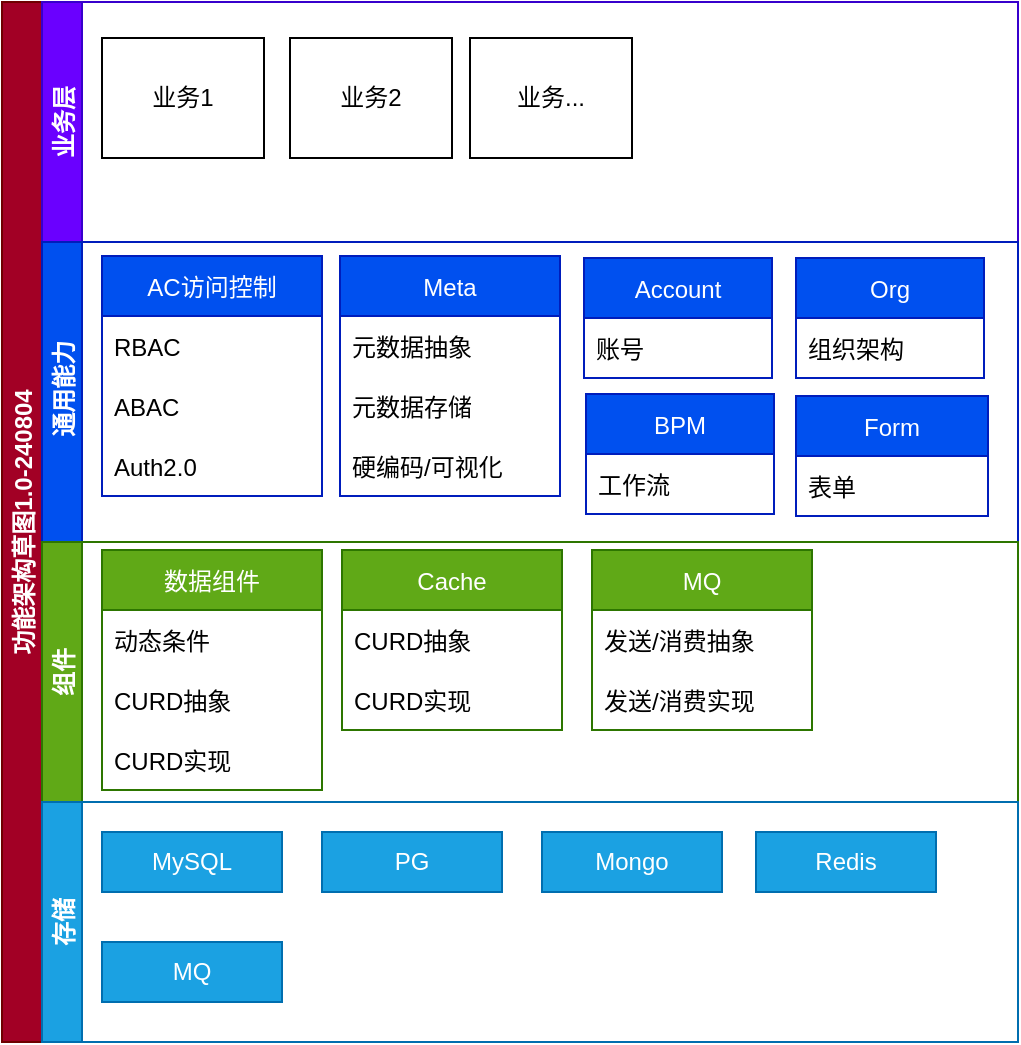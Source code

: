 <mxfile version="16.1.2" type="device"><diagram id="prtHgNgQTEPvFCAcTncT" name="Page-1"><mxGraphModel dx="1426" dy="860" grid="0" gridSize="10" guides="1" tooltips="1" connect="1" arrows="1" fold="1" page="1" pageScale="1" pageWidth="827" pageHeight="1169" math="0" shadow="0"><root><mxCell id="0"/><mxCell id="1" parent="0"/><mxCell id="FcdNpa9OCXI7DAlxxs9T-1" value="功能架构草图1.0-240804" style="swimlane;childLayout=stackLayout;resizeParent=1;resizeParentMax=0;horizontal=0;startSize=20;horizontalStack=0;fillColor=#a20025;strokeColor=#6F0000;fontColor=#ffffff;" vertex="1" parent="1"><mxGeometry x="144" y="212" width="508" height="520" as="geometry"/></mxCell><mxCell id="FcdNpa9OCXI7DAlxxs9T-2" value="业务层" style="swimlane;startSize=20;horizontal=0;fillColor=#6a00ff;fontColor=#ffffff;strokeColor=#3700CC;" vertex="1" parent="FcdNpa9OCXI7DAlxxs9T-1"><mxGeometry x="20" width="488" height="120" as="geometry"/></mxCell><mxCell id="FcdNpa9OCXI7DAlxxs9T-65" value="业务1" style="rounded=0;whiteSpace=wrap;html=1;" vertex="1" parent="FcdNpa9OCXI7DAlxxs9T-2"><mxGeometry x="30" y="18" width="81" height="60" as="geometry"/></mxCell><mxCell id="FcdNpa9OCXI7DAlxxs9T-66" value="业务2" style="rounded=0;whiteSpace=wrap;html=1;" vertex="1" parent="FcdNpa9OCXI7DAlxxs9T-2"><mxGeometry x="124" y="18" width="81" height="60" as="geometry"/></mxCell><mxCell id="FcdNpa9OCXI7DAlxxs9T-67" value="业务..." style="rounded=0;whiteSpace=wrap;html=1;" vertex="1" parent="FcdNpa9OCXI7DAlxxs9T-2"><mxGeometry x="214" y="18" width="81" height="60" as="geometry"/></mxCell><mxCell id="FcdNpa9OCXI7DAlxxs9T-6" value=" 通用能力" style="swimlane;startSize=20;horizontal=0;fillColor=#0050ef;fontColor=#ffffff;strokeColor=#001DBC;" vertex="1" parent="FcdNpa9OCXI7DAlxxs9T-1"><mxGeometry x="20" y="120" width="488" height="150" as="geometry"/></mxCell><mxCell id="FcdNpa9OCXI7DAlxxs9T-47" value="AC访问控制" style="swimlane;fontStyle=0;childLayout=stackLayout;horizontal=1;startSize=30;horizontalStack=0;resizeParent=1;resizeParentMax=0;resizeLast=0;collapsible=1;marginBottom=0;fillColor=#0050ef;fontColor=#ffffff;strokeColor=#001DBC;" vertex="1" parent="FcdNpa9OCXI7DAlxxs9T-6"><mxGeometry x="30" y="7" width="110" height="120" as="geometry"><mxRectangle x="30" y="4" width="75" height="30" as="alternateBounds"/></mxGeometry></mxCell><mxCell id="FcdNpa9OCXI7DAlxxs9T-48" value="RBAC" style="text;strokeColor=none;fillColor=none;align=left;verticalAlign=middle;spacingLeft=4;spacingRight=4;overflow=hidden;points=[[0,0.5],[1,0.5]];portConstraint=eastwest;rotatable=0;" vertex="1" parent="FcdNpa9OCXI7DAlxxs9T-47"><mxGeometry y="30" width="110" height="30" as="geometry"/></mxCell><mxCell id="FcdNpa9OCXI7DAlxxs9T-49" value="ABAC" style="text;strokeColor=none;fillColor=none;align=left;verticalAlign=middle;spacingLeft=4;spacingRight=4;overflow=hidden;points=[[0,0.5],[1,0.5]];portConstraint=eastwest;rotatable=0;" vertex="1" parent="FcdNpa9OCXI7DAlxxs9T-47"><mxGeometry y="60" width="110" height="30" as="geometry"/></mxCell><mxCell id="FcdNpa9OCXI7DAlxxs9T-50" value="Auth2.0" style="text;strokeColor=none;fillColor=none;align=left;verticalAlign=middle;spacingLeft=4;spacingRight=4;overflow=hidden;points=[[0,0.5],[1,0.5]];portConstraint=eastwest;rotatable=0;" vertex="1" parent="FcdNpa9OCXI7DAlxxs9T-47"><mxGeometry y="90" width="110" height="30" as="geometry"/></mxCell><mxCell id="FcdNpa9OCXI7DAlxxs9T-51" value="Meta" style="swimlane;fontStyle=0;childLayout=stackLayout;horizontal=1;startSize=30;horizontalStack=0;resizeParent=1;resizeParentMax=0;resizeLast=0;collapsible=1;marginBottom=0;fillColor=#0050ef;fontColor=#ffffff;strokeColor=#001DBC;" vertex="1" parent="FcdNpa9OCXI7DAlxxs9T-6"><mxGeometry x="149" y="7" width="110" height="120" as="geometry"><mxRectangle x="30" y="4" width="75" height="30" as="alternateBounds"/></mxGeometry></mxCell><mxCell id="FcdNpa9OCXI7DAlxxs9T-52" value="元数据抽象" style="text;strokeColor=none;fillColor=none;align=left;verticalAlign=middle;spacingLeft=4;spacingRight=4;overflow=hidden;points=[[0,0.5],[1,0.5]];portConstraint=eastwest;rotatable=0;" vertex="1" parent="FcdNpa9OCXI7DAlxxs9T-51"><mxGeometry y="30" width="110" height="30" as="geometry"/></mxCell><mxCell id="FcdNpa9OCXI7DAlxxs9T-53" value="元数据存储" style="text;strokeColor=none;fillColor=none;align=left;verticalAlign=middle;spacingLeft=4;spacingRight=4;overflow=hidden;points=[[0,0.5],[1,0.5]];portConstraint=eastwest;rotatable=0;" vertex="1" parent="FcdNpa9OCXI7DAlxxs9T-51"><mxGeometry y="60" width="110" height="30" as="geometry"/></mxCell><mxCell id="FcdNpa9OCXI7DAlxxs9T-54" value="硬编码/可视化" style="text;strokeColor=none;fillColor=none;align=left;verticalAlign=middle;spacingLeft=4;spacingRight=4;overflow=hidden;points=[[0,0.5],[1,0.5]];portConstraint=eastwest;rotatable=0;" vertex="1" parent="FcdNpa9OCXI7DAlxxs9T-51"><mxGeometry y="90" width="110" height="30" as="geometry"/></mxCell><mxCell id="FcdNpa9OCXI7DAlxxs9T-59" value="Form" style="swimlane;fontStyle=0;childLayout=stackLayout;horizontal=1;startSize=30;horizontalStack=0;resizeParent=1;resizeParentMax=0;resizeLast=0;collapsible=1;marginBottom=0;fillColor=#0050ef;fontColor=#ffffff;strokeColor=#001DBC;" vertex="1" parent="FcdNpa9OCXI7DAlxxs9T-6"><mxGeometry x="377" y="77" width="96" height="60" as="geometry"><mxRectangle x="30" y="4" width="75" height="30" as="alternateBounds"/></mxGeometry></mxCell><mxCell id="FcdNpa9OCXI7DAlxxs9T-60" value="表单" style="text;strokeColor=none;fillColor=none;align=left;verticalAlign=middle;spacingLeft=4;spacingRight=4;overflow=hidden;points=[[0,0.5],[1,0.5]];portConstraint=eastwest;rotatable=0;" vertex="1" parent="FcdNpa9OCXI7DAlxxs9T-59"><mxGeometry y="30" width="96" height="30" as="geometry"/></mxCell><mxCell id="FcdNpa9OCXI7DAlxxs9T-55" value="BPM" style="swimlane;fontStyle=0;childLayout=stackLayout;horizontal=1;startSize=30;horizontalStack=0;resizeParent=1;resizeParentMax=0;resizeLast=0;collapsible=1;marginBottom=0;fillColor=#0050ef;fontColor=#ffffff;strokeColor=#001DBC;" vertex="1" parent="FcdNpa9OCXI7DAlxxs9T-6"><mxGeometry x="272" y="76" width="94" height="60" as="geometry"><mxRectangle x="30" y="4" width="75" height="30" as="alternateBounds"/></mxGeometry></mxCell><mxCell id="FcdNpa9OCXI7DAlxxs9T-56" value="工作流" style="text;strokeColor=none;fillColor=none;align=left;verticalAlign=middle;spacingLeft=4;spacingRight=4;overflow=hidden;points=[[0,0.5],[1,0.5]];portConstraint=eastwest;rotatable=0;" vertex="1" parent="FcdNpa9OCXI7DAlxxs9T-55"><mxGeometry y="30" width="94" height="30" as="geometry"/></mxCell><mxCell id="FcdNpa9OCXI7DAlxxs9T-61" value="Account" style="swimlane;fontStyle=0;childLayout=stackLayout;horizontal=1;startSize=30;horizontalStack=0;resizeParent=1;resizeParentMax=0;resizeLast=0;collapsible=1;marginBottom=0;fillColor=#0050ef;fontColor=#ffffff;strokeColor=#001DBC;" vertex="1" parent="FcdNpa9OCXI7DAlxxs9T-6"><mxGeometry x="271" y="8" width="94" height="60" as="geometry"><mxRectangle x="30" y="4" width="75" height="30" as="alternateBounds"/></mxGeometry></mxCell><mxCell id="FcdNpa9OCXI7DAlxxs9T-62" value="账号" style="text;strokeColor=none;fillColor=none;align=left;verticalAlign=middle;spacingLeft=4;spacingRight=4;overflow=hidden;points=[[0,0.5],[1,0.5]];portConstraint=eastwest;rotatable=0;" vertex="1" parent="FcdNpa9OCXI7DAlxxs9T-61"><mxGeometry y="30" width="94" height="30" as="geometry"/></mxCell><mxCell id="FcdNpa9OCXI7DAlxxs9T-3" value="组件" style="swimlane;startSize=20;horizontal=0;fillColor=#60a917;strokeColor=#2D7600;fontColor=#ffffff;" vertex="1" parent="FcdNpa9OCXI7DAlxxs9T-1"><mxGeometry x="20" y="270" width="488" height="130" as="geometry"/></mxCell><mxCell id="FcdNpa9OCXI7DAlxxs9T-18" value="数据组件" style="swimlane;fontStyle=0;childLayout=stackLayout;horizontal=1;startSize=30;horizontalStack=0;resizeParent=1;resizeParentMax=0;resizeLast=0;collapsible=1;marginBottom=0;fillColor=#60a917;strokeColor=#2D7600;fontColor=#ffffff;" vertex="1" parent="FcdNpa9OCXI7DAlxxs9T-3"><mxGeometry x="30" y="4" width="110" height="120" as="geometry"><mxRectangle x="30" y="4" width="75" height="30" as="alternateBounds"/></mxGeometry></mxCell><mxCell id="FcdNpa9OCXI7DAlxxs9T-19" value="动态条件" style="text;strokeColor=none;fillColor=none;align=left;verticalAlign=middle;spacingLeft=4;spacingRight=4;overflow=hidden;points=[[0,0.5],[1,0.5]];portConstraint=eastwest;rotatable=0;" vertex="1" parent="FcdNpa9OCXI7DAlxxs9T-18"><mxGeometry y="30" width="110" height="30" as="geometry"/></mxCell><mxCell id="FcdNpa9OCXI7DAlxxs9T-20" value="CURD抽象" style="text;strokeColor=none;fillColor=none;align=left;verticalAlign=middle;spacingLeft=4;spacingRight=4;overflow=hidden;points=[[0,0.5],[1,0.5]];portConstraint=eastwest;rotatable=0;" vertex="1" parent="FcdNpa9OCXI7DAlxxs9T-18"><mxGeometry y="60" width="110" height="30" as="geometry"/></mxCell><mxCell id="FcdNpa9OCXI7DAlxxs9T-21" value="CURD实现" style="text;strokeColor=none;fillColor=none;align=left;verticalAlign=middle;spacingLeft=4;spacingRight=4;overflow=hidden;points=[[0,0.5],[1,0.5]];portConstraint=eastwest;rotatable=0;" vertex="1" parent="FcdNpa9OCXI7DAlxxs9T-18"><mxGeometry y="90" width="110" height="30" as="geometry"/></mxCell><mxCell id="FcdNpa9OCXI7DAlxxs9T-26" value="Cache" style="swimlane;fontStyle=0;childLayout=stackLayout;horizontal=1;startSize=30;horizontalStack=0;resizeParent=1;resizeParentMax=0;resizeLast=0;collapsible=1;marginBottom=0;fillColor=#60a917;fontColor=#ffffff;strokeColor=#2D7600;" vertex="1" parent="FcdNpa9OCXI7DAlxxs9T-3"><mxGeometry x="150" y="4" width="110" height="90" as="geometry"><mxRectangle x="159" y="4" width="62" height="30" as="alternateBounds"/></mxGeometry></mxCell><mxCell id="FcdNpa9OCXI7DAlxxs9T-27" value="CURD抽象" style="text;strokeColor=none;fillColor=none;align=left;verticalAlign=middle;spacingLeft=4;spacingRight=4;overflow=hidden;points=[[0,0.5],[1,0.5]];portConstraint=eastwest;rotatable=0;" vertex="1" parent="FcdNpa9OCXI7DAlxxs9T-26"><mxGeometry y="30" width="110" height="30" as="geometry"/></mxCell><mxCell id="FcdNpa9OCXI7DAlxxs9T-43" value="CURD实现" style="text;strokeColor=none;fillColor=none;align=left;verticalAlign=middle;spacingLeft=4;spacingRight=4;overflow=hidden;points=[[0,0.5],[1,0.5]];portConstraint=eastwest;rotatable=0;" vertex="1" parent="FcdNpa9OCXI7DAlxxs9T-26"><mxGeometry y="60" width="110" height="30" as="geometry"/></mxCell><mxCell id="FcdNpa9OCXI7DAlxxs9T-44" value="MQ" style="swimlane;fontStyle=0;childLayout=stackLayout;horizontal=1;startSize=30;horizontalStack=0;resizeParent=1;resizeParentMax=0;resizeLast=0;collapsible=1;marginBottom=0;fillColor=#60a917;fontColor=#ffffff;strokeColor=#2D7600;" vertex="1" parent="FcdNpa9OCXI7DAlxxs9T-3"><mxGeometry x="275" y="4" width="110" height="90" as="geometry"><mxRectangle x="159" y="4" width="62" height="30" as="alternateBounds"/></mxGeometry></mxCell><mxCell id="FcdNpa9OCXI7DAlxxs9T-45" value="发送/消费抽象" style="text;strokeColor=none;fillColor=none;align=left;verticalAlign=middle;spacingLeft=4;spacingRight=4;overflow=hidden;points=[[0,0.5],[1,0.5]];portConstraint=eastwest;rotatable=0;" vertex="1" parent="FcdNpa9OCXI7DAlxxs9T-44"><mxGeometry y="30" width="110" height="30" as="geometry"/></mxCell><mxCell id="FcdNpa9OCXI7DAlxxs9T-46" value="发送/消费实现" style="text;strokeColor=none;fillColor=none;align=left;verticalAlign=middle;spacingLeft=4;spacingRight=4;overflow=hidden;points=[[0,0.5],[1,0.5]];portConstraint=eastwest;rotatable=0;" vertex="1" parent="FcdNpa9OCXI7DAlxxs9T-44"><mxGeometry y="60" width="110" height="30" as="geometry"/></mxCell><mxCell id="FcdNpa9OCXI7DAlxxs9T-4" value="存储" style="swimlane;startSize=20;horizontal=0;fillColor=#1ba1e2;fontColor=#ffffff;strokeColor=#006EAF;" vertex="1" parent="FcdNpa9OCXI7DAlxxs9T-1"><mxGeometry x="20" y="400" width="488" height="120" as="geometry"/></mxCell><mxCell id="FcdNpa9OCXI7DAlxxs9T-8" value="MySQL" style="whiteSpace=wrap;html=1;fillColor=#1ba1e2;fontColor=#ffffff;strokeColor=#006EAF;" vertex="1" parent="FcdNpa9OCXI7DAlxxs9T-4"><mxGeometry x="30" y="15" width="90" height="30" as="geometry"/></mxCell><mxCell id="FcdNpa9OCXI7DAlxxs9T-13" value="PG" style="whiteSpace=wrap;html=1;fillColor=#1ba1e2;fontColor=#ffffff;strokeColor=#006EAF;" vertex="1" parent="FcdNpa9OCXI7DAlxxs9T-4"><mxGeometry x="140" y="15" width="90" height="30" as="geometry"/></mxCell><mxCell id="FcdNpa9OCXI7DAlxxs9T-14" value="Mongo" style="whiteSpace=wrap;html=1;fillColor=#1ba1e2;fontColor=#ffffff;strokeColor=#006EAF;" vertex="1" parent="FcdNpa9OCXI7DAlxxs9T-4"><mxGeometry x="250" y="15" width="90" height="30" as="geometry"/></mxCell><mxCell id="FcdNpa9OCXI7DAlxxs9T-15" value="Redis" style="whiteSpace=wrap;html=1;fillColor=#1ba1e2;fontColor=#ffffff;strokeColor=#006EAF;" vertex="1" parent="FcdNpa9OCXI7DAlxxs9T-4"><mxGeometry x="357" y="15" width="90" height="30" as="geometry"/></mxCell><mxCell id="FcdNpa9OCXI7DAlxxs9T-16" value="MQ" style="whiteSpace=wrap;html=1;fillColor=#1ba1e2;fontColor=#ffffff;strokeColor=#006EAF;" vertex="1" parent="FcdNpa9OCXI7DAlxxs9T-4"><mxGeometry x="30" y="70" width="90" height="30" as="geometry"/></mxCell><mxCell id="FcdNpa9OCXI7DAlxxs9T-63" value="Org" style="swimlane;fontStyle=0;childLayout=stackLayout;horizontal=1;startSize=30;horizontalStack=0;resizeParent=1;resizeParentMax=0;resizeLast=0;collapsible=1;marginBottom=0;fillColor=#0050ef;fontColor=#ffffff;strokeColor=#001DBC;" vertex="1" parent="1"><mxGeometry x="541" y="340" width="94" height="60" as="geometry"><mxRectangle x="30" y="4" width="75" height="30" as="alternateBounds"/></mxGeometry></mxCell><mxCell id="FcdNpa9OCXI7DAlxxs9T-64" value="组织架构" style="text;strokeColor=none;fillColor=none;align=left;verticalAlign=middle;spacingLeft=4;spacingRight=4;overflow=hidden;points=[[0,0.5],[1,0.5]];portConstraint=eastwest;rotatable=0;" vertex="1" parent="FcdNpa9OCXI7DAlxxs9T-63"><mxGeometry y="30" width="94" height="30" as="geometry"/></mxCell></root></mxGraphModel></diagram></mxfile>